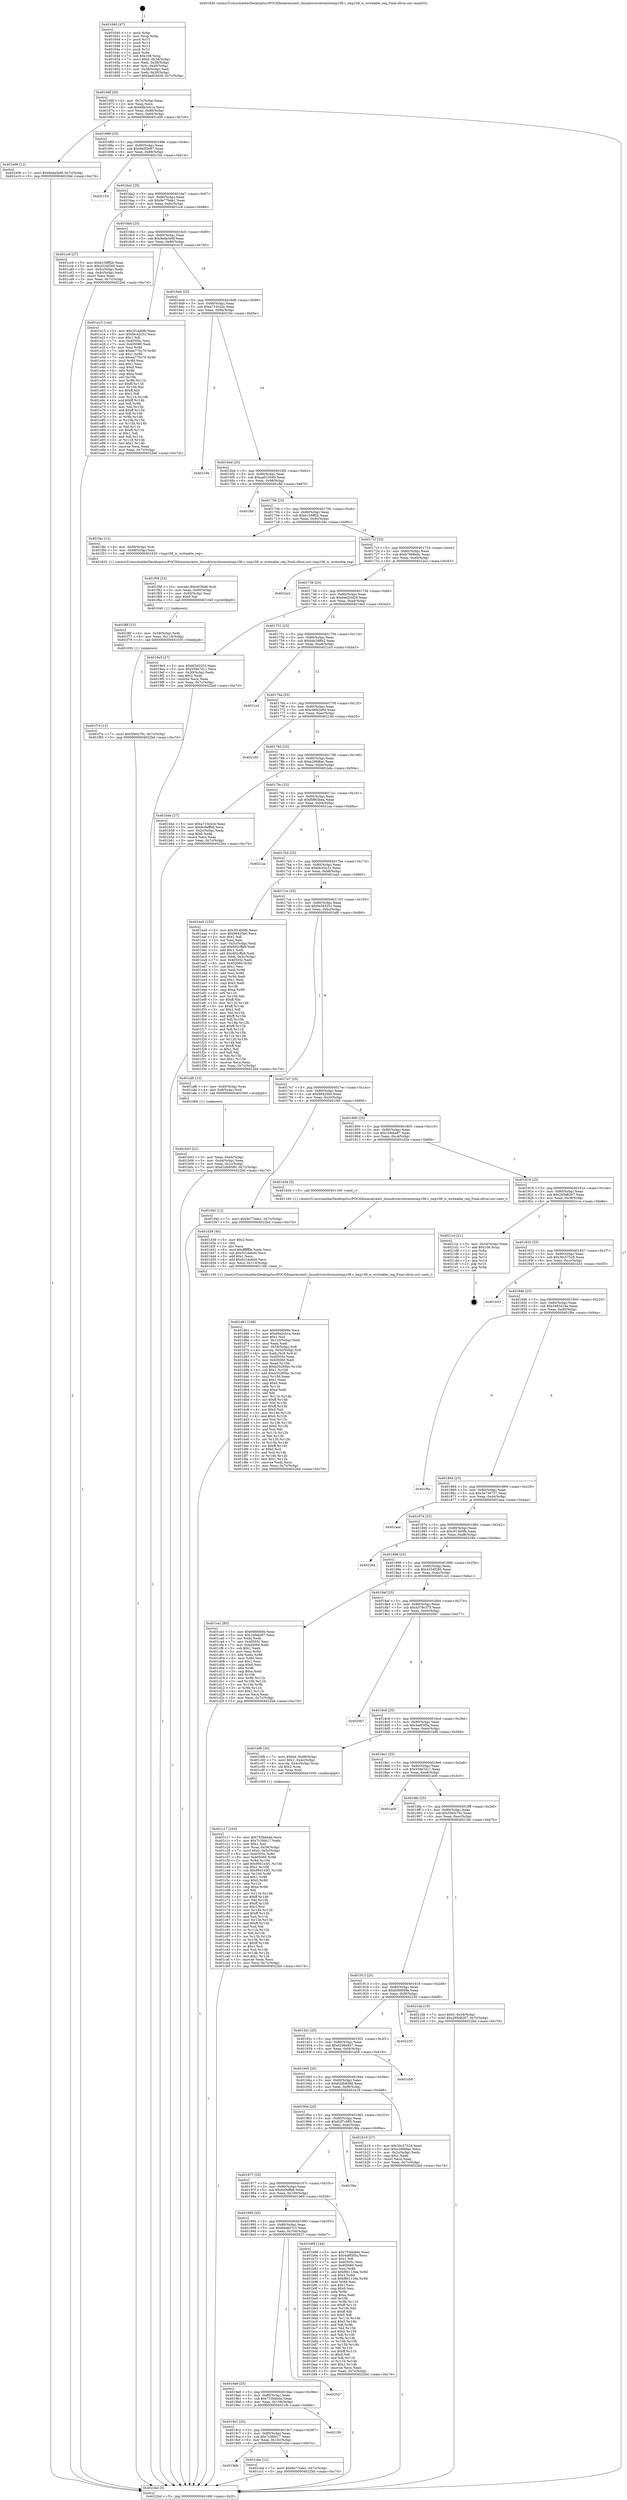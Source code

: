 digraph "0x401640" {
  label = "0x401640 (/mnt/c/Users/mathe/Desktop/tcc/POCII/binaries/extr_linuxdrivershwmontmp108.c_tmp108_is_writeable_reg_Final-ollvm.out::main(0))"
  labelloc = "t"
  node[shape=record]

  Entry [label="",width=0.3,height=0.3,shape=circle,fillcolor=black,style=filled]
  "0x40166f" [label="{
     0x40166f [26]\l
     | [instrs]\l
     &nbsp;&nbsp;0x40166f \<+3\>: mov -0x7c(%rbp),%eax\l
     &nbsp;&nbsp;0x401672 \<+2\>: mov %eax,%ecx\l
     &nbsp;&nbsp;0x401674 \<+6\>: sub $0x88a3cb1a,%ecx\l
     &nbsp;&nbsp;0x40167a \<+3\>: mov %eax,-0x80(%rbp)\l
     &nbsp;&nbsp;0x40167d \<+6\>: mov %ecx,-0x84(%rbp)\l
     &nbsp;&nbsp;0x401683 \<+6\>: je 0000000000401e09 \<main+0x7c9\>\l
  }"]
  "0x401e09" [label="{
     0x401e09 [12]\l
     | [instrs]\l
     &nbsp;&nbsp;0x401e09 \<+7\>: movl $0x9eda3e6f,-0x7c(%rbp)\l
     &nbsp;&nbsp;0x401e10 \<+5\>: jmp 00000000004022bd \<main+0xc7d\>\l
  }"]
  "0x401689" [label="{
     0x401689 [25]\l
     | [instrs]\l
     &nbsp;&nbsp;0x401689 \<+5\>: jmp 000000000040168e \<main+0x4e\>\l
     &nbsp;&nbsp;0x40168e \<+3\>: mov -0x80(%rbp),%eax\l
     &nbsp;&nbsp;0x401691 \<+5\>: sub $0x940f3e87,%eax\l
     &nbsp;&nbsp;0x401696 \<+6\>: mov %eax,-0x88(%rbp)\l
     &nbsp;&nbsp;0x40169c \<+6\>: je 0000000000402154 \<main+0xb14\>\l
  }"]
  Exit [label="",width=0.3,height=0.3,shape=circle,fillcolor=black,style=filled,peripheries=2]
  "0x402154" [label="{
     0x402154\l
  }", style=dashed]
  "0x4016a2" [label="{
     0x4016a2 [25]\l
     | [instrs]\l
     &nbsp;&nbsp;0x4016a2 \<+5\>: jmp 00000000004016a7 \<main+0x67\>\l
     &nbsp;&nbsp;0x4016a7 \<+3\>: mov -0x80(%rbp),%eax\l
     &nbsp;&nbsp;0x4016aa \<+5\>: sub $0x9e77bde1,%eax\l
     &nbsp;&nbsp;0x4016af \<+6\>: mov %eax,-0x8c(%rbp)\l
     &nbsp;&nbsp;0x4016b5 \<+6\>: je 0000000000401cc6 \<main+0x686\>\l
  }"]
  "0x401f7e" [label="{
     0x401f7e [12]\l
     | [instrs]\l
     &nbsp;&nbsp;0x401f7e \<+7\>: movl $0x5f40c70c,-0x7c(%rbp)\l
     &nbsp;&nbsp;0x401f85 \<+5\>: jmp 00000000004022bd \<main+0xc7d\>\l
  }"]
  "0x401cc6" [label="{
     0x401cc6 [27]\l
     | [instrs]\l
     &nbsp;&nbsp;0x401cc6 \<+5\>: mov $0xb156ff2b,%eax\l
     &nbsp;&nbsp;0x401ccb \<+5\>: mov $0x4334f260,%ecx\l
     &nbsp;&nbsp;0x401cd0 \<+3\>: mov -0x5c(%rbp),%edx\l
     &nbsp;&nbsp;0x401cd3 \<+3\>: cmp -0x4c(%rbp),%edx\l
     &nbsp;&nbsp;0x401cd6 \<+3\>: cmovl %ecx,%eax\l
     &nbsp;&nbsp;0x401cd9 \<+3\>: mov %eax,-0x7c(%rbp)\l
     &nbsp;&nbsp;0x401cdc \<+5\>: jmp 00000000004022bd \<main+0xc7d\>\l
  }"]
  "0x4016bb" [label="{
     0x4016bb [25]\l
     | [instrs]\l
     &nbsp;&nbsp;0x4016bb \<+5\>: jmp 00000000004016c0 \<main+0x80\>\l
     &nbsp;&nbsp;0x4016c0 \<+3\>: mov -0x80(%rbp),%eax\l
     &nbsp;&nbsp;0x4016c3 \<+5\>: sub $0x9eda3e6f,%eax\l
     &nbsp;&nbsp;0x4016c8 \<+6\>: mov %eax,-0x90(%rbp)\l
     &nbsp;&nbsp;0x4016ce \<+6\>: je 0000000000401e15 \<main+0x7d5\>\l
  }"]
  "0x401f6f" [label="{
     0x401f6f [15]\l
     | [instrs]\l
     &nbsp;&nbsp;0x401f6f \<+4\>: mov -0x58(%rbp),%rdi\l
     &nbsp;&nbsp;0x401f73 \<+6\>: mov %eax,-0x114(%rbp)\l
     &nbsp;&nbsp;0x401f79 \<+5\>: call 0000000000401030 \<free@plt\>\l
     | [calls]\l
     &nbsp;&nbsp;0x401030 \{1\} (unknown)\l
  }"]
  "0x401e15" [label="{
     0x401e15 [144]\l
     | [instrs]\l
     &nbsp;&nbsp;0x401e15 \<+5\>: mov $0x3f14b0fb,%eax\l
     &nbsp;&nbsp;0x401e1a \<+5\>: mov $0xf4c42c31,%ecx\l
     &nbsp;&nbsp;0x401e1f \<+2\>: mov $0x1,%dl\l
     &nbsp;&nbsp;0x401e21 \<+7\>: mov 0x40505c,%esi\l
     &nbsp;&nbsp;0x401e28 \<+7\>: mov 0x405060,%edi\l
     &nbsp;&nbsp;0x401e2f \<+3\>: mov %esi,%r8d\l
     &nbsp;&nbsp;0x401e32 \<+7\>: add $0xea770c79,%r8d\l
     &nbsp;&nbsp;0x401e39 \<+4\>: sub $0x1,%r8d\l
     &nbsp;&nbsp;0x401e3d \<+7\>: sub $0xea770c79,%r8d\l
     &nbsp;&nbsp;0x401e44 \<+4\>: imul %r8d,%esi\l
     &nbsp;&nbsp;0x401e48 \<+3\>: and $0x1,%esi\l
     &nbsp;&nbsp;0x401e4b \<+3\>: cmp $0x0,%esi\l
     &nbsp;&nbsp;0x401e4e \<+4\>: sete %r9b\l
     &nbsp;&nbsp;0x401e52 \<+3\>: cmp $0xa,%edi\l
     &nbsp;&nbsp;0x401e55 \<+4\>: setl %r10b\l
     &nbsp;&nbsp;0x401e59 \<+3\>: mov %r9b,%r11b\l
     &nbsp;&nbsp;0x401e5c \<+4\>: xor $0xff,%r11b\l
     &nbsp;&nbsp;0x401e60 \<+3\>: mov %r10b,%bl\l
     &nbsp;&nbsp;0x401e63 \<+3\>: xor $0xff,%bl\l
     &nbsp;&nbsp;0x401e66 \<+3\>: xor $0x1,%dl\l
     &nbsp;&nbsp;0x401e69 \<+3\>: mov %r11b,%r14b\l
     &nbsp;&nbsp;0x401e6c \<+4\>: and $0xff,%r14b\l
     &nbsp;&nbsp;0x401e70 \<+3\>: and %dl,%r9b\l
     &nbsp;&nbsp;0x401e73 \<+3\>: mov %bl,%r15b\l
     &nbsp;&nbsp;0x401e76 \<+4\>: and $0xff,%r15b\l
     &nbsp;&nbsp;0x401e7a \<+3\>: and %dl,%r10b\l
     &nbsp;&nbsp;0x401e7d \<+3\>: or %r9b,%r14b\l
     &nbsp;&nbsp;0x401e80 \<+3\>: or %r10b,%r15b\l
     &nbsp;&nbsp;0x401e83 \<+3\>: xor %r15b,%r14b\l
     &nbsp;&nbsp;0x401e86 \<+3\>: or %bl,%r11b\l
     &nbsp;&nbsp;0x401e89 \<+4\>: xor $0xff,%r11b\l
     &nbsp;&nbsp;0x401e8d \<+3\>: or $0x1,%dl\l
     &nbsp;&nbsp;0x401e90 \<+3\>: and %dl,%r11b\l
     &nbsp;&nbsp;0x401e93 \<+3\>: or %r11b,%r14b\l
     &nbsp;&nbsp;0x401e96 \<+4\>: test $0x1,%r14b\l
     &nbsp;&nbsp;0x401e9a \<+3\>: cmovne %ecx,%eax\l
     &nbsp;&nbsp;0x401e9d \<+3\>: mov %eax,-0x7c(%rbp)\l
     &nbsp;&nbsp;0x401ea0 \<+5\>: jmp 00000000004022bd \<main+0xc7d\>\l
  }"]
  "0x4016d4" [label="{
     0x4016d4 [25]\l
     | [instrs]\l
     &nbsp;&nbsp;0x4016d4 \<+5\>: jmp 00000000004016d9 \<main+0x99\>\l
     &nbsp;&nbsp;0x4016d9 \<+3\>: mov -0x80(%rbp),%eax\l
     &nbsp;&nbsp;0x4016dc \<+5\>: sub $0xa710c42e,%eax\l
     &nbsp;&nbsp;0x4016e1 \<+6\>: mov %eax,-0x94(%rbp)\l
     &nbsp;&nbsp;0x4016e7 \<+6\>: je 000000000040219e \<main+0xb5e\>\l
  }"]
  "0x401f58" [label="{
     0x401f58 [23]\l
     | [instrs]\l
     &nbsp;&nbsp;0x401f58 \<+10\>: movabs $0x4030d6,%rdi\l
     &nbsp;&nbsp;0x401f62 \<+3\>: mov %eax,-0x60(%rbp)\l
     &nbsp;&nbsp;0x401f65 \<+3\>: mov -0x60(%rbp),%esi\l
     &nbsp;&nbsp;0x401f68 \<+2\>: mov $0x0,%al\l
     &nbsp;&nbsp;0x401f6a \<+5\>: call 0000000000401040 \<printf@plt\>\l
     | [calls]\l
     &nbsp;&nbsp;0x401040 \{1\} (unknown)\l
  }"]
  "0x40219e" [label="{
     0x40219e\l
  }", style=dashed]
  "0x4016ed" [label="{
     0x4016ed [25]\l
     | [instrs]\l
     &nbsp;&nbsp;0x4016ed \<+5\>: jmp 00000000004016f2 \<main+0xb2\>\l
     &nbsp;&nbsp;0x4016f2 \<+3\>: mov -0x80(%rbp),%eax\l
     &nbsp;&nbsp;0x4016f5 \<+5\>: sub $0xaa01b549,%eax\l
     &nbsp;&nbsp;0x4016fa \<+6\>: mov %eax,-0x98(%rbp)\l
     &nbsp;&nbsp;0x401700 \<+6\>: je 0000000000401fbf \<main+0x97f\>\l
  }"]
  "0x401d61" [label="{
     0x401d61 [168]\l
     | [instrs]\l
     &nbsp;&nbsp;0x401d61 \<+5\>: mov $0x6066f49e,%ecx\l
     &nbsp;&nbsp;0x401d66 \<+5\>: mov $0x88a3cb1a,%edx\l
     &nbsp;&nbsp;0x401d6b \<+3\>: mov $0x1,%sil\l
     &nbsp;&nbsp;0x401d6e \<+6\>: mov -0x110(%rbp),%edi\l
     &nbsp;&nbsp;0x401d74 \<+3\>: imul %eax,%edi\l
     &nbsp;&nbsp;0x401d77 \<+4\>: mov -0x58(%rbp),%r8\l
     &nbsp;&nbsp;0x401d7b \<+4\>: movslq -0x5c(%rbp),%r9\l
     &nbsp;&nbsp;0x401d7f \<+4\>: mov %edi,(%r8,%r9,4)\l
     &nbsp;&nbsp;0x401d83 \<+7\>: mov 0x40505c,%eax\l
     &nbsp;&nbsp;0x401d8a \<+7\>: mov 0x405060,%edi\l
     &nbsp;&nbsp;0x401d91 \<+3\>: mov %eax,%r10d\l
     &nbsp;&nbsp;0x401d94 \<+7\>: sub $0xb35295bc,%r10d\l
     &nbsp;&nbsp;0x401d9b \<+4\>: sub $0x1,%r10d\l
     &nbsp;&nbsp;0x401d9f \<+7\>: add $0xb35295bc,%r10d\l
     &nbsp;&nbsp;0x401da6 \<+4\>: imul %r10d,%eax\l
     &nbsp;&nbsp;0x401daa \<+3\>: and $0x1,%eax\l
     &nbsp;&nbsp;0x401dad \<+3\>: cmp $0x0,%eax\l
     &nbsp;&nbsp;0x401db0 \<+4\>: sete %r11b\l
     &nbsp;&nbsp;0x401db4 \<+3\>: cmp $0xa,%edi\l
     &nbsp;&nbsp;0x401db7 \<+3\>: setl %bl\l
     &nbsp;&nbsp;0x401dba \<+3\>: mov %r11b,%r14b\l
     &nbsp;&nbsp;0x401dbd \<+4\>: xor $0xff,%r14b\l
     &nbsp;&nbsp;0x401dc1 \<+3\>: mov %bl,%r15b\l
     &nbsp;&nbsp;0x401dc4 \<+4\>: xor $0xff,%r15b\l
     &nbsp;&nbsp;0x401dc8 \<+4\>: xor $0x0,%sil\l
     &nbsp;&nbsp;0x401dcc \<+3\>: mov %r14b,%r12b\l
     &nbsp;&nbsp;0x401dcf \<+4\>: and $0x0,%r12b\l
     &nbsp;&nbsp;0x401dd3 \<+3\>: and %sil,%r11b\l
     &nbsp;&nbsp;0x401dd6 \<+3\>: mov %r15b,%r13b\l
     &nbsp;&nbsp;0x401dd9 \<+4\>: and $0x0,%r13b\l
     &nbsp;&nbsp;0x401ddd \<+3\>: and %sil,%bl\l
     &nbsp;&nbsp;0x401de0 \<+3\>: or %r11b,%r12b\l
     &nbsp;&nbsp;0x401de3 \<+3\>: or %bl,%r13b\l
     &nbsp;&nbsp;0x401de6 \<+3\>: xor %r13b,%r12b\l
     &nbsp;&nbsp;0x401de9 \<+3\>: or %r15b,%r14b\l
     &nbsp;&nbsp;0x401dec \<+4\>: xor $0xff,%r14b\l
     &nbsp;&nbsp;0x401df0 \<+4\>: or $0x0,%sil\l
     &nbsp;&nbsp;0x401df4 \<+3\>: and %sil,%r14b\l
     &nbsp;&nbsp;0x401df7 \<+3\>: or %r14b,%r12b\l
     &nbsp;&nbsp;0x401dfa \<+4\>: test $0x1,%r12b\l
     &nbsp;&nbsp;0x401dfe \<+3\>: cmovne %edx,%ecx\l
     &nbsp;&nbsp;0x401e01 \<+3\>: mov %ecx,-0x7c(%rbp)\l
     &nbsp;&nbsp;0x401e04 \<+5\>: jmp 00000000004022bd \<main+0xc7d\>\l
  }"]
  "0x401fbf" [label="{
     0x401fbf\l
  }", style=dashed]
  "0x401706" [label="{
     0x401706 [25]\l
     | [instrs]\l
     &nbsp;&nbsp;0x401706 \<+5\>: jmp 000000000040170b \<main+0xcb\>\l
     &nbsp;&nbsp;0x40170b \<+3\>: mov -0x80(%rbp),%eax\l
     &nbsp;&nbsp;0x40170e \<+5\>: sub $0xb156ff2b,%eax\l
     &nbsp;&nbsp;0x401713 \<+6\>: mov %eax,-0x9c(%rbp)\l
     &nbsp;&nbsp;0x401719 \<+6\>: je 0000000000401f4c \<main+0x90c\>\l
  }"]
  "0x401d39" [label="{
     0x401d39 [40]\l
     | [instrs]\l
     &nbsp;&nbsp;0x401d39 \<+5\>: mov $0x2,%ecx\l
     &nbsp;&nbsp;0x401d3e \<+1\>: cltd\l
     &nbsp;&nbsp;0x401d3f \<+2\>: idiv %ecx\l
     &nbsp;&nbsp;0x401d41 \<+6\>: imul $0xfffffffe,%edx,%ecx\l
     &nbsp;&nbsp;0x401d47 \<+6\>: sub $0x5c1da6d4,%ecx\l
     &nbsp;&nbsp;0x401d4d \<+3\>: add $0x1,%ecx\l
     &nbsp;&nbsp;0x401d50 \<+6\>: add $0x5c1da6d4,%ecx\l
     &nbsp;&nbsp;0x401d56 \<+6\>: mov %ecx,-0x110(%rbp)\l
     &nbsp;&nbsp;0x401d5c \<+5\>: call 0000000000401160 \<next_i\>\l
     | [calls]\l
     &nbsp;&nbsp;0x401160 \{1\} (/mnt/c/Users/mathe/Desktop/tcc/POCII/binaries/extr_linuxdrivershwmontmp108.c_tmp108_is_writeable_reg_Final-ollvm.out::next_i)\l
  }"]
  "0x401f4c" [label="{
     0x401f4c [12]\l
     | [instrs]\l
     &nbsp;&nbsp;0x401f4c \<+4\>: mov -0x58(%rbp),%rdi\l
     &nbsp;&nbsp;0x401f50 \<+3\>: mov -0x48(%rbp),%esi\l
     &nbsp;&nbsp;0x401f53 \<+5\>: call 0000000000401620 \<tmp108_is_writeable_reg\>\l
     | [calls]\l
     &nbsp;&nbsp;0x401620 \{1\} (/mnt/c/Users/mathe/Desktop/tcc/POCII/binaries/extr_linuxdrivershwmontmp108.c_tmp108_is_writeable_reg_Final-ollvm.out::tmp108_is_writeable_reg)\l
  }"]
  "0x40171f" [label="{
     0x40171f [25]\l
     | [instrs]\l
     &nbsp;&nbsp;0x40171f \<+5\>: jmp 0000000000401724 \<main+0xe4\>\l
     &nbsp;&nbsp;0x401724 \<+3\>: mov -0x80(%rbp),%eax\l
     &nbsp;&nbsp;0x401727 \<+5\>: sub $0xb7668edc,%eax\l
     &nbsp;&nbsp;0x40172c \<+6\>: mov %eax,-0xa0(%rbp)\l
     &nbsp;&nbsp;0x401732 \<+6\>: je 00000000004022a3 \<main+0xc63\>\l
  }"]
  "0x4019db" [label="{
     0x4019db\l
  }", style=dashed]
  "0x4022a3" [label="{
     0x4022a3\l
  }", style=dashed]
  "0x401738" [label="{
     0x401738 [25]\l
     | [instrs]\l
     &nbsp;&nbsp;0x401738 \<+5\>: jmp 000000000040173d \<main+0xfd\>\l
     &nbsp;&nbsp;0x40173d \<+3\>: mov -0x80(%rbp),%eax\l
     &nbsp;&nbsp;0x401740 \<+5\>: sub $0xbad20d29,%eax\l
     &nbsp;&nbsp;0x401745 \<+6\>: mov %eax,-0xa4(%rbp)\l
     &nbsp;&nbsp;0x40174b \<+6\>: je 00000000004019e5 \<main+0x3a5\>\l
  }"]
  "0x401cba" [label="{
     0x401cba [12]\l
     | [instrs]\l
     &nbsp;&nbsp;0x401cba \<+7\>: movl $0x9e77bde1,-0x7c(%rbp)\l
     &nbsp;&nbsp;0x401cc1 \<+5\>: jmp 00000000004022bd \<main+0xc7d\>\l
  }"]
  "0x4019e5" [label="{
     0x4019e5 [27]\l
     | [instrs]\l
     &nbsp;&nbsp;0x4019e5 \<+5\>: mov $0xfd3d3251,%eax\l
     &nbsp;&nbsp;0x4019ea \<+5\>: mov $0x558e7d11,%ecx\l
     &nbsp;&nbsp;0x4019ef \<+3\>: mov -0x30(%rbp),%edx\l
     &nbsp;&nbsp;0x4019f2 \<+3\>: cmp $0x2,%edx\l
     &nbsp;&nbsp;0x4019f5 \<+3\>: cmovne %ecx,%eax\l
     &nbsp;&nbsp;0x4019f8 \<+3\>: mov %eax,-0x7c(%rbp)\l
     &nbsp;&nbsp;0x4019fb \<+5\>: jmp 00000000004022bd \<main+0xc7d\>\l
  }"]
  "0x401751" [label="{
     0x401751 [25]\l
     | [instrs]\l
     &nbsp;&nbsp;0x401751 \<+5\>: jmp 0000000000401756 \<main+0x116\>\l
     &nbsp;&nbsp;0x401756 \<+3\>: mov -0x80(%rbp),%eax\l
     &nbsp;&nbsp;0x401759 \<+5\>: sub $0xbdc288b2,%eax\l
     &nbsp;&nbsp;0x40175e \<+6\>: mov %eax,-0xa8(%rbp)\l
     &nbsp;&nbsp;0x401764 \<+6\>: je 00000000004021e3 \<main+0xba3\>\l
  }"]
  "0x4022bd" [label="{
     0x4022bd [5]\l
     | [instrs]\l
     &nbsp;&nbsp;0x4022bd \<+5\>: jmp 000000000040166f \<main+0x2f\>\l
  }"]
  "0x401640" [label="{
     0x401640 [47]\l
     | [instrs]\l
     &nbsp;&nbsp;0x401640 \<+1\>: push %rbp\l
     &nbsp;&nbsp;0x401641 \<+3\>: mov %rsp,%rbp\l
     &nbsp;&nbsp;0x401644 \<+2\>: push %r15\l
     &nbsp;&nbsp;0x401646 \<+2\>: push %r14\l
     &nbsp;&nbsp;0x401648 \<+2\>: push %r13\l
     &nbsp;&nbsp;0x40164a \<+2\>: push %r12\l
     &nbsp;&nbsp;0x40164c \<+1\>: push %rbx\l
     &nbsp;&nbsp;0x40164d \<+7\>: sub $0x108,%rsp\l
     &nbsp;&nbsp;0x401654 \<+7\>: movl $0x0,-0x34(%rbp)\l
     &nbsp;&nbsp;0x40165b \<+3\>: mov %edi,-0x38(%rbp)\l
     &nbsp;&nbsp;0x40165e \<+4\>: mov %rsi,-0x40(%rbp)\l
     &nbsp;&nbsp;0x401662 \<+3\>: mov -0x38(%rbp),%edi\l
     &nbsp;&nbsp;0x401665 \<+3\>: mov %edi,-0x30(%rbp)\l
     &nbsp;&nbsp;0x401668 \<+7\>: movl $0xbad20d29,-0x7c(%rbp)\l
  }"]
  "0x4019c2" [label="{
     0x4019c2 [25]\l
     | [instrs]\l
     &nbsp;&nbsp;0x4019c2 \<+5\>: jmp 00000000004019c7 \<main+0x387\>\l
     &nbsp;&nbsp;0x4019c7 \<+3\>: mov -0x80(%rbp),%eax\l
     &nbsp;&nbsp;0x4019ca \<+5\>: sub $0x7c3fd417,%eax\l
     &nbsp;&nbsp;0x4019cf \<+6\>: mov %eax,-0x10c(%rbp)\l
     &nbsp;&nbsp;0x4019d5 \<+6\>: je 0000000000401cba \<main+0x67a\>\l
  }"]
  "0x4021e3" [label="{
     0x4021e3\l
  }", style=dashed]
  "0x40176a" [label="{
     0x40176a [25]\l
     | [instrs]\l
     &nbsp;&nbsp;0x40176a \<+5\>: jmp 000000000040176f \<main+0x12f\>\l
     &nbsp;&nbsp;0x40176f \<+3\>: mov -0x80(%rbp),%eax\l
     &nbsp;&nbsp;0x401772 \<+5\>: sub $0xcb6b2a9d,%eax\l
     &nbsp;&nbsp;0x401777 \<+6\>: mov %eax,-0xac(%rbp)\l
     &nbsp;&nbsp;0x40177d \<+6\>: je 0000000000402160 \<main+0xb20\>\l
  }"]
  "0x4021fb" [label="{
     0x4021fb\l
  }", style=dashed]
  "0x402160" [label="{
     0x402160\l
  }", style=dashed]
  "0x401783" [label="{
     0x401783 [25]\l
     | [instrs]\l
     &nbsp;&nbsp;0x401783 \<+5\>: jmp 0000000000401788 \<main+0x148\>\l
     &nbsp;&nbsp;0x401788 \<+3\>: mov -0x80(%rbp),%eax\l
     &nbsp;&nbsp;0x40178b \<+5\>: sub $0xe29fd8ac,%eax\l
     &nbsp;&nbsp;0x401790 \<+6\>: mov %eax,-0xb0(%rbp)\l
     &nbsp;&nbsp;0x401796 \<+6\>: je 0000000000401b4e \<main+0x50e\>\l
  }"]
  "0x4019a9" [label="{
     0x4019a9 [25]\l
     | [instrs]\l
     &nbsp;&nbsp;0x4019a9 \<+5\>: jmp 00000000004019ae \<main+0x36e\>\l
     &nbsp;&nbsp;0x4019ae \<+3\>: mov -0x80(%rbp),%eax\l
     &nbsp;&nbsp;0x4019b1 \<+5\>: sub $0x753bbbda,%eax\l
     &nbsp;&nbsp;0x4019b6 \<+6\>: mov %eax,-0x108(%rbp)\l
     &nbsp;&nbsp;0x4019bc \<+6\>: je 00000000004021fb \<main+0xbbb\>\l
  }"]
  "0x401b4e" [label="{
     0x401b4e [27]\l
     | [instrs]\l
     &nbsp;&nbsp;0x401b4e \<+5\>: mov $0xa710c42e,%eax\l
     &nbsp;&nbsp;0x401b53 \<+5\>: mov $0x6c0effb6,%ecx\l
     &nbsp;&nbsp;0x401b58 \<+3\>: mov -0x2c(%rbp),%edx\l
     &nbsp;&nbsp;0x401b5b \<+3\>: cmp $0x0,%edx\l
     &nbsp;&nbsp;0x401b5e \<+3\>: cmove %ecx,%eax\l
     &nbsp;&nbsp;0x401b61 \<+3\>: mov %eax,-0x7c(%rbp)\l
     &nbsp;&nbsp;0x401b64 \<+5\>: jmp 00000000004022bd \<main+0xc7d\>\l
  }"]
  "0x40179c" [label="{
     0x40179c [25]\l
     | [instrs]\l
     &nbsp;&nbsp;0x40179c \<+5\>: jmp 00000000004017a1 \<main+0x161\>\l
     &nbsp;&nbsp;0x4017a1 \<+3\>: mov -0x80(%rbp),%eax\l
     &nbsp;&nbsp;0x4017a4 \<+5\>: sub $0xf0863bea,%eax\l
     &nbsp;&nbsp;0x4017a9 \<+6\>: mov %eax,-0xb4(%rbp)\l
     &nbsp;&nbsp;0x4017af \<+6\>: je 00000000004021aa \<main+0xb6a\>\l
  }"]
  "0x402027" [label="{
     0x402027\l
  }", style=dashed]
  "0x4021aa" [label="{
     0x4021aa\l
  }", style=dashed]
  "0x4017b5" [label="{
     0x4017b5 [25]\l
     | [instrs]\l
     &nbsp;&nbsp;0x4017b5 \<+5\>: jmp 00000000004017ba \<main+0x17a\>\l
     &nbsp;&nbsp;0x4017ba \<+3\>: mov -0x80(%rbp),%eax\l
     &nbsp;&nbsp;0x4017bd \<+5\>: sub $0xf4c42c31,%eax\l
     &nbsp;&nbsp;0x4017c2 \<+6\>: mov %eax,-0xb8(%rbp)\l
     &nbsp;&nbsp;0x4017c8 \<+6\>: je 0000000000401ea5 \<main+0x865\>\l
  }"]
  "0x401c17" [label="{
     0x401c17 [163]\l
     | [instrs]\l
     &nbsp;&nbsp;0x401c17 \<+5\>: mov $0x753bbbda,%ecx\l
     &nbsp;&nbsp;0x401c1c \<+5\>: mov $0x7c3fd417,%edx\l
     &nbsp;&nbsp;0x401c21 \<+3\>: mov $0x1,%sil\l
     &nbsp;&nbsp;0x401c24 \<+4\>: mov %rax,-0x58(%rbp)\l
     &nbsp;&nbsp;0x401c28 \<+7\>: movl $0x0,-0x5c(%rbp)\l
     &nbsp;&nbsp;0x401c2f \<+8\>: mov 0x40505c,%r8d\l
     &nbsp;&nbsp;0x401c37 \<+8\>: mov 0x405060,%r9d\l
     &nbsp;&nbsp;0x401c3f \<+3\>: mov %r8d,%r10d\l
     &nbsp;&nbsp;0x401c42 \<+7\>: add $0x9941e5f1,%r10d\l
     &nbsp;&nbsp;0x401c49 \<+4\>: sub $0x1,%r10d\l
     &nbsp;&nbsp;0x401c4d \<+7\>: sub $0x9941e5f1,%r10d\l
     &nbsp;&nbsp;0x401c54 \<+4\>: imul %r10d,%r8d\l
     &nbsp;&nbsp;0x401c58 \<+4\>: and $0x1,%r8d\l
     &nbsp;&nbsp;0x401c5c \<+4\>: cmp $0x0,%r8d\l
     &nbsp;&nbsp;0x401c60 \<+4\>: sete %r11b\l
     &nbsp;&nbsp;0x401c64 \<+4\>: cmp $0xa,%r9d\l
     &nbsp;&nbsp;0x401c68 \<+3\>: setl %bl\l
     &nbsp;&nbsp;0x401c6b \<+3\>: mov %r11b,%r14b\l
     &nbsp;&nbsp;0x401c6e \<+4\>: xor $0xff,%r14b\l
     &nbsp;&nbsp;0x401c72 \<+3\>: mov %bl,%r15b\l
     &nbsp;&nbsp;0x401c75 \<+4\>: xor $0xff,%r15b\l
     &nbsp;&nbsp;0x401c79 \<+4\>: xor $0x1,%sil\l
     &nbsp;&nbsp;0x401c7d \<+3\>: mov %r14b,%r12b\l
     &nbsp;&nbsp;0x401c80 \<+4\>: and $0xff,%r12b\l
     &nbsp;&nbsp;0x401c84 \<+3\>: and %sil,%r11b\l
     &nbsp;&nbsp;0x401c87 \<+3\>: mov %r15b,%r13b\l
     &nbsp;&nbsp;0x401c8a \<+4\>: and $0xff,%r13b\l
     &nbsp;&nbsp;0x401c8e \<+3\>: and %sil,%bl\l
     &nbsp;&nbsp;0x401c91 \<+3\>: or %r11b,%r12b\l
     &nbsp;&nbsp;0x401c94 \<+3\>: or %bl,%r13b\l
     &nbsp;&nbsp;0x401c97 \<+3\>: xor %r13b,%r12b\l
     &nbsp;&nbsp;0x401c9a \<+3\>: or %r15b,%r14b\l
     &nbsp;&nbsp;0x401c9d \<+4\>: xor $0xff,%r14b\l
     &nbsp;&nbsp;0x401ca1 \<+4\>: or $0x1,%sil\l
     &nbsp;&nbsp;0x401ca5 \<+3\>: and %sil,%r14b\l
     &nbsp;&nbsp;0x401ca8 \<+3\>: or %r14b,%r12b\l
     &nbsp;&nbsp;0x401cab \<+4\>: test $0x1,%r12b\l
     &nbsp;&nbsp;0x401caf \<+3\>: cmovne %edx,%ecx\l
     &nbsp;&nbsp;0x401cb2 \<+3\>: mov %ecx,-0x7c(%rbp)\l
     &nbsp;&nbsp;0x401cb5 \<+5\>: jmp 00000000004022bd \<main+0xc7d\>\l
  }"]
  "0x401ea5" [label="{
     0x401ea5 [155]\l
     | [instrs]\l
     &nbsp;&nbsp;0x401ea5 \<+5\>: mov $0x3f14b0fb,%eax\l
     &nbsp;&nbsp;0x401eaa \<+5\>: mov $0x99425b0,%ecx\l
     &nbsp;&nbsp;0x401eaf \<+2\>: mov $0x1,%dl\l
     &nbsp;&nbsp;0x401eb1 \<+2\>: xor %esi,%esi\l
     &nbsp;&nbsp;0x401eb3 \<+3\>: mov -0x5c(%rbp),%edi\l
     &nbsp;&nbsp;0x401eb6 \<+6\>: sub $0x492cffa9,%edi\l
     &nbsp;&nbsp;0x401ebc \<+3\>: add $0x1,%edi\l
     &nbsp;&nbsp;0x401ebf \<+6\>: add $0x492cffa9,%edi\l
     &nbsp;&nbsp;0x401ec5 \<+3\>: mov %edi,-0x5c(%rbp)\l
     &nbsp;&nbsp;0x401ec8 \<+7\>: mov 0x40505c,%edi\l
     &nbsp;&nbsp;0x401ecf \<+8\>: mov 0x405060,%r8d\l
     &nbsp;&nbsp;0x401ed7 \<+3\>: sub $0x1,%esi\l
     &nbsp;&nbsp;0x401eda \<+3\>: mov %edi,%r9d\l
     &nbsp;&nbsp;0x401edd \<+3\>: add %esi,%r9d\l
     &nbsp;&nbsp;0x401ee0 \<+4\>: imul %r9d,%edi\l
     &nbsp;&nbsp;0x401ee4 \<+3\>: and $0x1,%edi\l
     &nbsp;&nbsp;0x401ee7 \<+3\>: cmp $0x0,%edi\l
     &nbsp;&nbsp;0x401eea \<+4\>: sete %r10b\l
     &nbsp;&nbsp;0x401eee \<+4\>: cmp $0xa,%r8d\l
     &nbsp;&nbsp;0x401ef2 \<+4\>: setl %r11b\l
     &nbsp;&nbsp;0x401ef6 \<+3\>: mov %r10b,%bl\l
     &nbsp;&nbsp;0x401ef9 \<+3\>: xor $0xff,%bl\l
     &nbsp;&nbsp;0x401efc \<+3\>: mov %r11b,%r14b\l
     &nbsp;&nbsp;0x401eff \<+4\>: xor $0xff,%r14b\l
     &nbsp;&nbsp;0x401f03 \<+3\>: xor $0x1,%dl\l
     &nbsp;&nbsp;0x401f06 \<+3\>: mov %bl,%r15b\l
     &nbsp;&nbsp;0x401f09 \<+4\>: and $0xff,%r15b\l
     &nbsp;&nbsp;0x401f0d \<+3\>: and %dl,%r10b\l
     &nbsp;&nbsp;0x401f10 \<+3\>: mov %r14b,%r12b\l
     &nbsp;&nbsp;0x401f13 \<+4\>: and $0xff,%r12b\l
     &nbsp;&nbsp;0x401f17 \<+3\>: and %dl,%r11b\l
     &nbsp;&nbsp;0x401f1a \<+3\>: or %r10b,%r15b\l
     &nbsp;&nbsp;0x401f1d \<+3\>: or %r11b,%r12b\l
     &nbsp;&nbsp;0x401f20 \<+3\>: xor %r12b,%r15b\l
     &nbsp;&nbsp;0x401f23 \<+3\>: or %r14b,%bl\l
     &nbsp;&nbsp;0x401f26 \<+3\>: xor $0xff,%bl\l
     &nbsp;&nbsp;0x401f29 \<+3\>: or $0x1,%dl\l
     &nbsp;&nbsp;0x401f2c \<+2\>: and %dl,%bl\l
     &nbsp;&nbsp;0x401f2e \<+3\>: or %bl,%r15b\l
     &nbsp;&nbsp;0x401f31 \<+4\>: test $0x1,%r15b\l
     &nbsp;&nbsp;0x401f35 \<+3\>: cmovne %ecx,%eax\l
     &nbsp;&nbsp;0x401f38 \<+3\>: mov %eax,-0x7c(%rbp)\l
     &nbsp;&nbsp;0x401f3b \<+5\>: jmp 00000000004022bd \<main+0xc7d\>\l
  }"]
  "0x4017ce" [label="{
     0x4017ce [25]\l
     | [instrs]\l
     &nbsp;&nbsp;0x4017ce \<+5\>: jmp 00000000004017d3 \<main+0x193\>\l
     &nbsp;&nbsp;0x4017d3 \<+3\>: mov -0x80(%rbp),%eax\l
     &nbsp;&nbsp;0x4017d6 \<+5\>: sub $0xfd3d3251,%eax\l
     &nbsp;&nbsp;0x4017db \<+6\>: mov %eax,-0xbc(%rbp)\l
     &nbsp;&nbsp;0x4017e1 \<+6\>: je 0000000000401af6 \<main+0x4b6\>\l
  }"]
  "0x401990" [label="{
     0x401990 [25]\l
     | [instrs]\l
     &nbsp;&nbsp;0x401990 \<+5\>: jmp 0000000000401995 \<main+0x355\>\l
     &nbsp;&nbsp;0x401995 \<+3\>: mov -0x80(%rbp),%eax\l
     &nbsp;&nbsp;0x401998 \<+5\>: sub $0x6dab57c3,%eax\l
     &nbsp;&nbsp;0x40199d \<+6\>: mov %eax,-0x104(%rbp)\l
     &nbsp;&nbsp;0x4019a3 \<+6\>: je 0000000000402027 \<main+0x9e7\>\l
  }"]
  "0x401af6" [label="{
     0x401af6 [13]\l
     | [instrs]\l
     &nbsp;&nbsp;0x401af6 \<+4\>: mov -0x40(%rbp),%rax\l
     &nbsp;&nbsp;0x401afa \<+4\>: mov 0x8(%rax),%rdi\l
     &nbsp;&nbsp;0x401afe \<+5\>: call 0000000000401060 \<atoi@plt\>\l
     | [calls]\l
     &nbsp;&nbsp;0x401060 \{1\} (unknown)\l
  }"]
  "0x4017e7" [label="{
     0x4017e7 [25]\l
     | [instrs]\l
     &nbsp;&nbsp;0x4017e7 \<+5\>: jmp 00000000004017ec \<main+0x1ac\>\l
     &nbsp;&nbsp;0x4017ec \<+3\>: mov -0x80(%rbp),%eax\l
     &nbsp;&nbsp;0x4017ef \<+5\>: sub $0x99425b0,%eax\l
     &nbsp;&nbsp;0x4017f4 \<+6\>: mov %eax,-0xc0(%rbp)\l
     &nbsp;&nbsp;0x4017fa \<+6\>: je 0000000000401f40 \<main+0x900\>\l
  }"]
  "0x401b03" [label="{
     0x401b03 [21]\l
     | [instrs]\l
     &nbsp;&nbsp;0x401b03 \<+3\>: mov %eax,-0x44(%rbp)\l
     &nbsp;&nbsp;0x401b06 \<+3\>: mov -0x44(%rbp),%eax\l
     &nbsp;&nbsp;0x401b09 \<+3\>: mov %eax,-0x2c(%rbp)\l
     &nbsp;&nbsp;0x401b0c \<+7\>: movl $0x62db8580,-0x7c(%rbp)\l
     &nbsp;&nbsp;0x401b13 \<+5\>: jmp 00000000004022bd \<main+0xc7d\>\l
  }"]
  "0x401b69" [label="{
     0x401b69 [144]\l
     | [instrs]\l
     &nbsp;&nbsp;0x401b69 \<+5\>: mov $0x753bbbda,%eax\l
     &nbsp;&nbsp;0x401b6e \<+5\>: mov $0x4a8f3f5a,%ecx\l
     &nbsp;&nbsp;0x401b73 \<+2\>: mov $0x1,%dl\l
     &nbsp;&nbsp;0x401b75 \<+7\>: mov 0x40505c,%esi\l
     &nbsp;&nbsp;0x401b7c \<+7\>: mov 0x405060,%edi\l
     &nbsp;&nbsp;0x401b83 \<+3\>: mov %esi,%r8d\l
     &nbsp;&nbsp;0x401b86 \<+7\>: add $0xf86113de,%r8d\l
     &nbsp;&nbsp;0x401b8d \<+4\>: sub $0x1,%r8d\l
     &nbsp;&nbsp;0x401b91 \<+7\>: sub $0xf86113de,%r8d\l
     &nbsp;&nbsp;0x401b98 \<+4\>: imul %r8d,%esi\l
     &nbsp;&nbsp;0x401b9c \<+3\>: and $0x1,%esi\l
     &nbsp;&nbsp;0x401b9f \<+3\>: cmp $0x0,%esi\l
     &nbsp;&nbsp;0x401ba2 \<+4\>: sete %r9b\l
     &nbsp;&nbsp;0x401ba6 \<+3\>: cmp $0xa,%edi\l
     &nbsp;&nbsp;0x401ba9 \<+4\>: setl %r10b\l
     &nbsp;&nbsp;0x401bad \<+3\>: mov %r9b,%r11b\l
     &nbsp;&nbsp;0x401bb0 \<+4\>: xor $0xff,%r11b\l
     &nbsp;&nbsp;0x401bb4 \<+3\>: mov %r10b,%bl\l
     &nbsp;&nbsp;0x401bb7 \<+3\>: xor $0xff,%bl\l
     &nbsp;&nbsp;0x401bba \<+3\>: xor $0x0,%dl\l
     &nbsp;&nbsp;0x401bbd \<+3\>: mov %r11b,%r14b\l
     &nbsp;&nbsp;0x401bc0 \<+4\>: and $0x0,%r14b\l
     &nbsp;&nbsp;0x401bc4 \<+3\>: and %dl,%r9b\l
     &nbsp;&nbsp;0x401bc7 \<+3\>: mov %bl,%r15b\l
     &nbsp;&nbsp;0x401bca \<+4\>: and $0x0,%r15b\l
     &nbsp;&nbsp;0x401bce \<+3\>: and %dl,%r10b\l
     &nbsp;&nbsp;0x401bd1 \<+3\>: or %r9b,%r14b\l
     &nbsp;&nbsp;0x401bd4 \<+3\>: or %r10b,%r15b\l
     &nbsp;&nbsp;0x401bd7 \<+3\>: xor %r15b,%r14b\l
     &nbsp;&nbsp;0x401bda \<+3\>: or %bl,%r11b\l
     &nbsp;&nbsp;0x401bdd \<+4\>: xor $0xff,%r11b\l
     &nbsp;&nbsp;0x401be1 \<+3\>: or $0x0,%dl\l
     &nbsp;&nbsp;0x401be4 \<+3\>: and %dl,%r11b\l
     &nbsp;&nbsp;0x401be7 \<+3\>: or %r11b,%r14b\l
     &nbsp;&nbsp;0x401bea \<+4\>: test $0x1,%r14b\l
     &nbsp;&nbsp;0x401bee \<+3\>: cmovne %ecx,%eax\l
     &nbsp;&nbsp;0x401bf1 \<+3\>: mov %eax,-0x7c(%rbp)\l
     &nbsp;&nbsp;0x401bf4 \<+5\>: jmp 00000000004022bd \<main+0xc7d\>\l
  }"]
  "0x401f40" [label="{
     0x401f40 [12]\l
     | [instrs]\l
     &nbsp;&nbsp;0x401f40 \<+7\>: movl $0x9e77bde1,-0x7c(%rbp)\l
     &nbsp;&nbsp;0x401f47 \<+5\>: jmp 00000000004022bd \<main+0xc7d\>\l
  }"]
  "0x401800" [label="{
     0x401800 [25]\l
     | [instrs]\l
     &nbsp;&nbsp;0x401800 \<+5\>: jmp 0000000000401805 \<main+0x1c5\>\l
     &nbsp;&nbsp;0x401805 \<+3\>: mov -0x80(%rbp),%eax\l
     &nbsp;&nbsp;0x401808 \<+5\>: sub $0x1bfebe87,%eax\l
     &nbsp;&nbsp;0x40180d \<+6\>: mov %eax,-0xc4(%rbp)\l
     &nbsp;&nbsp;0x401813 \<+6\>: je 0000000000401d34 \<main+0x6f4\>\l
  }"]
  "0x401977" [label="{
     0x401977 [25]\l
     | [instrs]\l
     &nbsp;&nbsp;0x401977 \<+5\>: jmp 000000000040197c \<main+0x33c\>\l
     &nbsp;&nbsp;0x40197c \<+3\>: mov -0x80(%rbp),%eax\l
     &nbsp;&nbsp;0x40197f \<+5\>: sub $0x6c0effb6,%eax\l
     &nbsp;&nbsp;0x401984 \<+6\>: mov %eax,-0x100(%rbp)\l
     &nbsp;&nbsp;0x40198a \<+6\>: je 0000000000401b69 \<main+0x529\>\l
  }"]
  "0x401d34" [label="{
     0x401d34 [5]\l
     | [instrs]\l
     &nbsp;&nbsp;0x401d34 \<+5\>: call 0000000000401160 \<next_i\>\l
     | [calls]\l
     &nbsp;&nbsp;0x401160 \{1\} (/mnt/c/Users/mathe/Desktop/tcc/POCII/binaries/extr_linuxdrivershwmontmp108.c_tmp108_is_writeable_reg_Final-ollvm.out::next_i)\l
  }"]
  "0x401819" [label="{
     0x401819 [25]\l
     | [instrs]\l
     &nbsp;&nbsp;0x401819 \<+5\>: jmp 000000000040181e \<main+0x1de\>\l
     &nbsp;&nbsp;0x40181e \<+3\>: mov -0x80(%rbp),%eax\l
     &nbsp;&nbsp;0x401821 \<+5\>: sub $0x295a8297,%eax\l
     &nbsp;&nbsp;0x401826 \<+6\>: mov %eax,-0xc8(%rbp)\l
     &nbsp;&nbsp;0x40182c \<+6\>: je 00000000004021ce \<main+0xb8e\>\l
  }"]
  "0x401fda" [label="{
     0x401fda\l
  }", style=dashed]
  "0x4021ce" [label="{
     0x4021ce [21]\l
     | [instrs]\l
     &nbsp;&nbsp;0x4021ce \<+3\>: mov -0x34(%rbp),%eax\l
     &nbsp;&nbsp;0x4021d1 \<+7\>: add $0x108,%rsp\l
     &nbsp;&nbsp;0x4021d8 \<+1\>: pop %rbx\l
     &nbsp;&nbsp;0x4021d9 \<+2\>: pop %r12\l
     &nbsp;&nbsp;0x4021db \<+2\>: pop %r13\l
     &nbsp;&nbsp;0x4021dd \<+2\>: pop %r14\l
     &nbsp;&nbsp;0x4021df \<+2\>: pop %r15\l
     &nbsp;&nbsp;0x4021e1 \<+1\>: pop %rbp\l
     &nbsp;&nbsp;0x4021e2 \<+1\>: ret\l
  }"]
  "0x401832" [label="{
     0x401832 [25]\l
     | [instrs]\l
     &nbsp;&nbsp;0x401832 \<+5\>: jmp 0000000000401837 \<main+0x1f7\>\l
     &nbsp;&nbsp;0x401837 \<+3\>: mov -0x80(%rbp),%eax\l
     &nbsp;&nbsp;0x40183a \<+5\>: sub $0x30c57528,%eax\l
     &nbsp;&nbsp;0x40183f \<+6\>: mov %eax,-0xcc(%rbp)\l
     &nbsp;&nbsp;0x401845 \<+6\>: je 0000000000401b33 \<main+0x4f3\>\l
  }"]
  "0x40195e" [label="{
     0x40195e [25]\l
     | [instrs]\l
     &nbsp;&nbsp;0x40195e \<+5\>: jmp 0000000000401963 \<main+0x323\>\l
     &nbsp;&nbsp;0x401963 \<+3\>: mov -0x80(%rbp),%eax\l
     &nbsp;&nbsp;0x401966 \<+5\>: sub $0x62f7c985,%eax\l
     &nbsp;&nbsp;0x40196b \<+6\>: mov %eax,-0xfc(%rbp)\l
     &nbsp;&nbsp;0x401971 \<+6\>: je 0000000000401fda \<main+0x99a\>\l
  }"]
  "0x401b33" [label="{
     0x401b33\l
  }", style=dashed]
  "0x40184b" [label="{
     0x40184b [25]\l
     | [instrs]\l
     &nbsp;&nbsp;0x40184b \<+5\>: jmp 0000000000401850 \<main+0x210\>\l
     &nbsp;&nbsp;0x401850 \<+3\>: mov -0x80(%rbp),%eax\l
     &nbsp;&nbsp;0x401853 \<+5\>: sub $0x3483d1da,%eax\l
     &nbsp;&nbsp;0x401858 \<+6\>: mov %eax,-0xd0(%rbp)\l
     &nbsp;&nbsp;0x40185e \<+6\>: je 0000000000401f8a \<main+0x94a\>\l
  }"]
  "0x401b18" [label="{
     0x401b18 [27]\l
     | [instrs]\l
     &nbsp;&nbsp;0x401b18 \<+5\>: mov $0x30c57528,%eax\l
     &nbsp;&nbsp;0x401b1d \<+5\>: mov $0xe29fd8ac,%ecx\l
     &nbsp;&nbsp;0x401b22 \<+3\>: mov -0x2c(%rbp),%edx\l
     &nbsp;&nbsp;0x401b25 \<+3\>: cmp $0x1,%edx\l
     &nbsp;&nbsp;0x401b28 \<+3\>: cmovl %ecx,%eax\l
     &nbsp;&nbsp;0x401b2b \<+3\>: mov %eax,-0x7c(%rbp)\l
     &nbsp;&nbsp;0x401b2e \<+5\>: jmp 00000000004022bd \<main+0xc7d\>\l
  }"]
  "0x401f8a" [label="{
     0x401f8a\l
  }", style=dashed]
  "0x401864" [label="{
     0x401864 [25]\l
     | [instrs]\l
     &nbsp;&nbsp;0x401864 \<+5\>: jmp 0000000000401869 \<main+0x229\>\l
     &nbsp;&nbsp;0x401869 \<+3\>: mov -0x80(%rbp),%eax\l
     &nbsp;&nbsp;0x40186c \<+5\>: sub $0x3a736757,%eax\l
     &nbsp;&nbsp;0x401871 \<+6\>: mov %eax,-0xd4(%rbp)\l
     &nbsp;&nbsp;0x401877 \<+6\>: je 0000000000401aea \<main+0x4aa\>\l
  }"]
  "0x401945" [label="{
     0x401945 [25]\l
     | [instrs]\l
     &nbsp;&nbsp;0x401945 \<+5\>: jmp 000000000040194a \<main+0x30a\>\l
     &nbsp;&nbsp;0x40194a \<+3\>: mov -0x80(%rbp),%eax\l
     &nbsp;&nbsp;0x40194d \<+5\>: sub $0x62db8580,%eax\l
     &nbsp;&nbsp;0x401952 \<+6\>: mov %eax,-0xf8(%rbp)\l
     &nbsp;&nbsp;0x401958 \<+6\>: je 0000000000401b18 \<main+0x4d8\>\l
  }"]
  "0x401aea" [label="{
     0x401aea\l
  }", style=dashed]
  "0x40187d" [label="{
     0x40187d [25]\l
     | [instrs]\l
     &nbsp;&nbsp;0x40187d \<+5\>: jmp 0000000000401882 \<main+0x242\>\l
     &nbsp;&nbsp;0x401882 \<+3\>: mov -0x80(%rbp),%eax\l
     &nbsp;&nbsp;0x401885 \<+5\>: sub $0x3f14b0fb,%eax\l
     &nbsp;&nbsp;0x40188a \<+6\>: mov %eax,-0xd8(%rbp)\l
     &nbsp;&nbsp;0x401890 \<+6\>: je 000000000040228a \<main+0xc4a\>\l
  }"]
  "0x401a58" [label="{
     0x401a58\l
  }", style=dashed]
  "0x40228a" [label="{
     0x40228a\l
  }", style=dashed]
  "0x401896" [label="{
     0x401896 [25]\l
     | [instrs]\l
     &nbsp;&nbsp;0x401896 \<+5\>: jmp 000000000040189b \<main+0x25b\>\l
     &nbsp;&nbsp;0x40189b \<+3\>: mov -0x80(%rbp),%eax\l
     &nbsp;&nbsp;0x40189e \<+5\>: sub $0x4334f260,%eax\l
     &nbsp;&nbsp;0x4018a3 \<+6\>: mov %eax,-0xdc(%rbp)\l
     &nbsp;&nbsp;0x4018a9 \<+6\>: je 0000000000401ce1 \<main+0x6a1\>\l
  }"]
  "0x40192c" [label="{
     0x40192c [25]\l
     | [instrs]\l
     &nbsp;&nbsp;0x40192c \<+5\>: jmp 0000000000401931 \<main+0x2f1\>\l
     &nbsp;&nbsp;0x401931 \<+3\>: mov -0x80(%rbp),%eax\l
     &nbsp;&nbsp;0x401934 \<+5\>: sub $0x6298e847,%eax\l
     &nbsp;&nbsp;0x401939 \<+6\>: mov %eax,-0xf4(%rbp)\l
     &nbsp;&nbsp;0x40193f \<+6\>: je 0000000000401a58 \<main+0x418\>\l
  }"]
  "0x401ce1" [label="{
     0x401ce1 [83]\l
     | [instrs]\l
     &nbsp;&nbsp;0x401ce1 \<+5\>: mov $0x6066f49e,%eax\l
     &nbsp;&nbsp;0x401ce6 \<+5\>: mov $0x1bfebe87,%ecx\l
     &nbsp;&nbsp;0x401ceb \<+2\>: xor %edx,%edx\l
     &nbsp;&nbsp;0x401ced \<+7\>: mov 0x40505c,%esi\l
     &nbsp;&nbsp;0x401cf4 \<+7\>: mov 0x405060,%edi\l
     &nbsp;&nbsp;0x401cfb \<+3\>: sub $0x1,%edx\l
     &nbsp;&nbsp;0x401cfe \<+3\>: mov %esi,%r8d\l
     &nbsp;&nbsp;0x401d01 \<+3\>: add %edx,%r8d\l
     &nbsp;&nbsp;0x401d04 \<+4\>: imul %r8d,%esi\l
     &nbsp;&nbsp;0x401d08 \<+3\>: and $0x1,%esi\l
     &nbsp;&nbsp;0x401d0b \<+3\>: cmp $0x0,%esi\l
     &nbsp;&nbsp;0x401d0e \<+4\>: sete %r9b\l
     &nbsp;&nbsp;0x401d12 \<+3\>: cmp $0xa,%edi\l
     &nbsp;&nbsp;0x401d15 \<+4\>: setl %r10b\l
     &nbsp;&nbsp;0x401d19 \<+3\>: mov %r9b,%r11b\l
     &nbsp;&nbsp;0x401d1c \<+3\>: and %r10b,%r11b\l
     &nbsp;&nbsp;0x401d1f \<+3\>: xor %r10b,%r9b\l
     &nbsp;&nbsp;0x401d22 \<+3\>: or %r9b,%r11b\l
     &nbsp;&nbsp;0x401d25 \<+4\>: test $0x1,%r11b\l
     &nbsp;&nbsp;0x401d29 \<+3\>: cmovne %ecx,%eax\l
     &nbsp;&nbsp;0x401d2c \<+3\>: mov %eax,-0x7c(%rbp)\l
     &nbsp;&nbsp;0x401d2f \<+5\>: jmp 00000000004022bd \<main+0xc7d\>\l
  }"]
  "0x4018af" [label="{
     0x4018af [25]\l
     | [instrs]\l
     &nbsp;&nbsp;0x4018af \<+5\>: jmp 00000000004018b4 \<main+0x274\>\l
     &nbsp;&nbsp;0x4018b4 \<+3\>: mov -0x80(%rbp),%eax\l
     &nbsp;&nbsp;0x4018b7 \<+5\>: sub $0x4378c375,%eax\l
     &nbsp;&nbsp;0x4018bc \<+6\>: mov %eax,-0xe0(%rbp)\l
     &nbsp;&nbsp;0x4018c2 \<+6\>: je 00000000004020b7 \<main+0xa77\>\l
  }"]
  "0x402230" [label="{
     0x402230\l
  }", style=dashed]
  "0x4020b7" [label="{
     0x4020b7\l
  }", style=dashed]
  "0x4018c8" [label="{
     0x4018c8 [25]\l
     | [instrs]\l
     &nbsp;&nbsp;0x4018c8 \<+5\>: jmp 00000000004018cd \<main+0x28d\>\l
     &nbsp;&nbsp;0x4018cd \<+3\>: mov -0x80(%rbp),%eax\l
     &nbsp;&nbsp;0x4018d0 \<+5\>: sub $0x4a8f3f5a,%eax\l
     &nbsp;&nbsp;0x4018d5 \<+6\>: mov %eax,-0xe4(%rbp)\l
     &nbsp;&nbsp;0x4018db \<+6\>: je 0000000000401bf9 \<main+0x5b9\>\l
  }"]
  "0x401913" [label="{
     0x401913 [25]\l
     | [instrs]\l
     &nbsp;&nbsp;0x401913 \<+5\>: jmp 0000000000401918 \<main+0x2d8\>\l
     &nbsp;&nbsp;0x401918 \<+3\>: mov -0x80(%rbp),%eax\l
     &nbsp;&nbsp;0x40191b \<+5\>: sub $0x6066f49e,%eax\l
     &nbsp;&nbsp;0x401920 \<+6\>: mov %eax,-0xf0(%rbp)\l
     &nbsp;&nbsp;0x401926 \<+6\>: je 0000000000402230 \<main+0xbf0\>\l
  }"]
  "0x401bf9" [label="{
     0x401bf9 [30]\l
     | [instrs]\l
     &nbsp;&nbsp;0x401bf9 \<+7\>: movl $0x64,-0x48(%rbp)\l
     &nbsp;&nbsp;0x401c00 \<+7\>: movl $0x1,-0x4c(%rbp)\l
     &nbsp;&nbsp;0x401c07 \<+4\>: movslq -0x4c(%rbp),%rax\l
     &nbsp;&nbsp;0x401c0b \<+4\>: shl $0x2,%rax\l
     &nbsp;&nbsp;0x401c0f \<+3\>: mov %rax,%rdi\l
     &nbsp;&nbsp;0x401c12 \<+5\>: call 0000000000401050 \<malloc@plt\>\l
     | [calls]\l
     &nbsp;&nbsp;0x401050 \{1\} (unknown)\l
  }"]
  "0x4018e1" [label="{
     0x4018e1 [25]\l
     | [instrs]\l
     &nbsp;&nbsp;0x4018e1 \<+5\>: jmp 00000000004018e6 \<main+0x2a6\>\l
     &nbsp;&nbsp;0x4018e6 \<+3\>: mov -0x80(%rbp),%eax\l
     &nbsp;&nbsp;0x4018e9 \<+5\>: sub $0x558e7d11,%eax\l
     &nbsp;&nbsp;0x4018ee \<+6\>: mov %eax,-0xe8(%rbp)\l
     &nbsp;&nbsp;0x4018f4 \<+6\>: je 0000000000401a00 \<main+0x3c0\>\l
  }"]
  "0x4021bb" [label="{
     0x4021bb [19]\l
     | [instrs]\l
     &nbsp;&nbsp;0x4021bb \<+7\>: movl $0x0,-0x34(%rbp)\l
     &nbsp;&nbsp;0x4021c2 \<+7\>: movl $0x295a8297,-0x7c(%rbp)\l
     &nbsp;&nbsp;0x4021c9 \<+5\>: jmp 00000000004022bd \<main+0xc7d\>\l
  }"]
  "0x401a00" [label="{
     0x401a00\l
  }", style=dashed]
  "0x4018fa" [label="{
     0x4018fa [25]\l
     | [instrs]\l
     &nbsp;&nbsp;0x4018fa \<+5\>: jmp 00000000004018ff \<main+0x2bf\>\l
     &nbsp;&nbsp;0x4018ff \<+3\>: mov -0x80(%rbp),%eax\l
     &nbsp;&nbsp;0x401902 \<+5\>: sub $0x5f40c70c,%eax\l
     &nbsp;&nbsp;0x401907 \<+6\>: mov %eax,-0xec(%rbp)\l
     &nbsp;&nbsp;0x40190d \<+6\>: je 00000000004021bb \<main+0xb7b\>\l
  }"]
  Entry -> "0x401640" [label=" 1"]
  "0x40166f" -> "0x401e09" [label=" 1"]
  "0x40166f" -> "0x401689" [label=" 17"]
  "0x4021ce" -> Exit [label=" 1"]
  "0x401689" -> "0x402154" [label=" 0"]
  "0x401689" -> "0x4016a2" [label=" 17"]
  "0x4021bb" -> "0x4022bd" [label=" 1"]
  "0x4016a2" -> "0x401cc6" [label=" 2"]
  "0x4016a2" -> "0x4016bb" [label=" 15"]
  "0x401f7e" -> "0x4022bd" [label=" 1"]
  "0x4016bb" -> "0x401e15" [label=" 1"]
  "0x4016bb" -> "0x4016d4" [label=" 14"]
  "0x401f6f" -> "0x401f7e" [label=" 1"]
  "0x4016d4" -> "0x40219e" [label=" 0"]
  "0x4016d4" -> "0x4016ed" [label=" 14"]
  "0x401f58" -> "0x401f6f" [label=" 1"]
  "0x4016ed" -> "0x401fbf" [label=" 0"]
  "0x4016ed" -> "0x401706" [label=" 14"]
  "0x401f4c" -> "0x401f58" [label=" 1"]
  "0x401706" -> "0x401f4c" [label=" 1"]
  "0x401706" -> "0x40171f" [label=" 13"]
  "0x401f40" -> "0x4022bd" [label=" 1"]
  "0x40171f" -> "0x4022a3" [label=" 0"]
  "0x40171f" -> "0x401738" [label=" 13"]
  "0x401ea5" -> "0x4022bd" [label=" 1"]
  "0x401738" -> "0x4019e5" [label=" 1"]
  "0x401738" -> "0x401751" [label=" 12"]
  "0x4019e5" -> "0x4022bd" [label=" 1"]
  "0x401640" -> "0x40166f" [label=" 1"]
  "0x4022bd" -> "0x40166f" [label=" 17"]
  "0x401e15" -> "0x4022bd" [label=" 1"]
  "0x401751" -> "0x4021e3" [label=" 0"]
  "0x401751" -> "0x40176a" [label=" 12"]
  "0x401d61" -> "0x4022bd" [label=" 1"]
  "0x40176a" -> "0x402160" [label=" 0"]
  "0x40176a" -> "0x401783" [label=" 12"]
  "0x401d39" -> "0x401d61" [label=" 1"]
  "0x401783" -> "0x401b4e" [label=" 1"]
  "0x401783" -> "0x40179c" [label=" 11"]
  "0x401ce1" -> "0x4022bd" [label=" 1"]
  "0x40179c" -> "0x4021aa" [label=" 0"]
  "0x40179c" -> "0x4017b5" [label=" 11"]
  "0x401cc6" -> "0x4022bd" [label=" 2"]
  "0x4017b5" -> "0x401ea5" [label=" 1"]
  "0x4017b5" -> "0x4017ce" [label=" 10"]
  "0x4019c2" -> "0x4019db" [label=" 0"]
  "0x4017ce" -> "0x401af6" [label=" 1"]
  "0x4017ce" -> "0x4017e7" [label=" 9"]
  "0x401af6" -> "0x401b03" [label=" 1"]
  "0x401b03" -> "0x4022bd" [label=" 1"]
  "0x4019c2" -> "0x401cba" [label=" 1"]
  "0x4017e7" -> "0x401f40" [label=" 1"]
  "0x4017e7" -> "0x401800" [label=" 8"]
  "0x401e09" -> "0x4022bd" [label=" 1"]
  "0x401800" -> "0x401d34" [label=" 1"]
  "0x401800" -> "0x401819" [label=" 7"]
  "0x4019a9" -> "0x4021fb" [label=" 0"]
  "0x401819" -> "0x4021ce" [label=" 1"]
  "0x401819" -> "0x401832" [label=" 6"]
  "0x401d34" -> "0x401d39" [label=" 1"]
  "0x401832" -> "0x401b33" [label=" 0"]
  "0x401832" -> "0x40184b" [label=" 6"]
  "0x401990" -> "0x402027" [label=" 0"]
  "0x40184b" -> "0x401f8a" [label=" 0"]
  "0x40184b" -> "0x401864" [label=" 6"]
  "0x401cba" -> "0x4022bd" [label=" 1"]
  "0x401864" -> "0x401aea" [label=" 0"]
  "0x401864" -> "0x40187d" [label=" 6"]
  "0x401bf9" -> "0x401c17" [label=" 1"]
  "0x40187d" -> "0x40228a" [label=" 0"]
  "0x40187d" -> "0x401896" [label=" 6"]
  "0x401b69" -> "0x4022bd" [label=" 1"]
  "0x401896" -> "0x401ce1" [label=" 1"]
  "0x401896" -> "0x4018af" [label=" 5"]
  "0x401977" -> "0x401b69" [label=" 1"]
  "0x4018af" -> "0x4020b7" [label=" 0"]
  "0x4018af" -> "0x4018c8" [label=" 5"]
  "0x4019a9" -> "0x4019c2" [label=" 1"]
  "0x4018c8" -> "0x401bf9" [label=" 1"]
  "0x4018c8" -> "0x4018e1" [label=" 4"]
  "0x40195e" -> "0x401fda" [label=" 0"]
  "0x4018e1" -> "0x401a00" [label=" 0"]
  "0x4018e1" -> "0x4018fa" [label=" 4"]
  "0x401990" -> "0x4019a9" [label=" 1"]
  "0x4018fa" -> "0x4021bb" [label=" 1"]
  "0x4018fa" -> "0x401913" [label=" 3"]
  "0x40195e" -> "0x401977" [label=" 2"]
  "0x401913" -> "0x402230" [label=" 0"]
  "0x401913" -> "0x40192c" [label=" 3"]
  "0x401977" -> "0x401990" [label=" 1"]
  "0x40192c" -> "0x401a58" [label=" 0"]
  "0x40192c" -> "0x401945" [label=" 3"]
  "0x401c17" -> "0x4022bd" [label=" 1"]
  "0x401945" -> "0x401b18" [label=" 1"]
  "0x401945" -> "0x40195e" [label=" 2"]
  "0x401b18" -> "0x4022bd" [label=" 1"]
  "0x401b4e" -> "0x4022bd" [label=" 1"]
}
